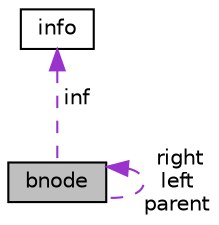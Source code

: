 digraph "bnode"
{
 // LATEX_PDF_SIZE
  edge [fontname="Helvetica",fontsize="10",labelfontname="Helvetica",labelfontsize="10"];
  node [fontname="Helvetica",fontsize="10",shape=record];
  Node1 [label="bnode",height=0.2,width=0.4,color="black", fillcolor="grey75", style="filled", fontcolor="black",tooltip=" "];
  Node2 -> Node1 [dir="back",color="darkorchid3",fontsize="10",style="dashed",label=" inf" ,fontname="Helvetica"];
  Node2 [label="info",height=0.2,width=0.4,color="black", fillcolor="white", style="filled",URL="$structinfo.html",tooltip="Definizione struttura dati per l'informazione contenuta nei nodi del bst dati --> puntatore a stringa..."];
  Node1 -> Node1 [dir="back",color="darkorchid3",fontsize="10",style="dashed",label=" right\nleft\nparent" ,fontname="Helvetica"];
}
